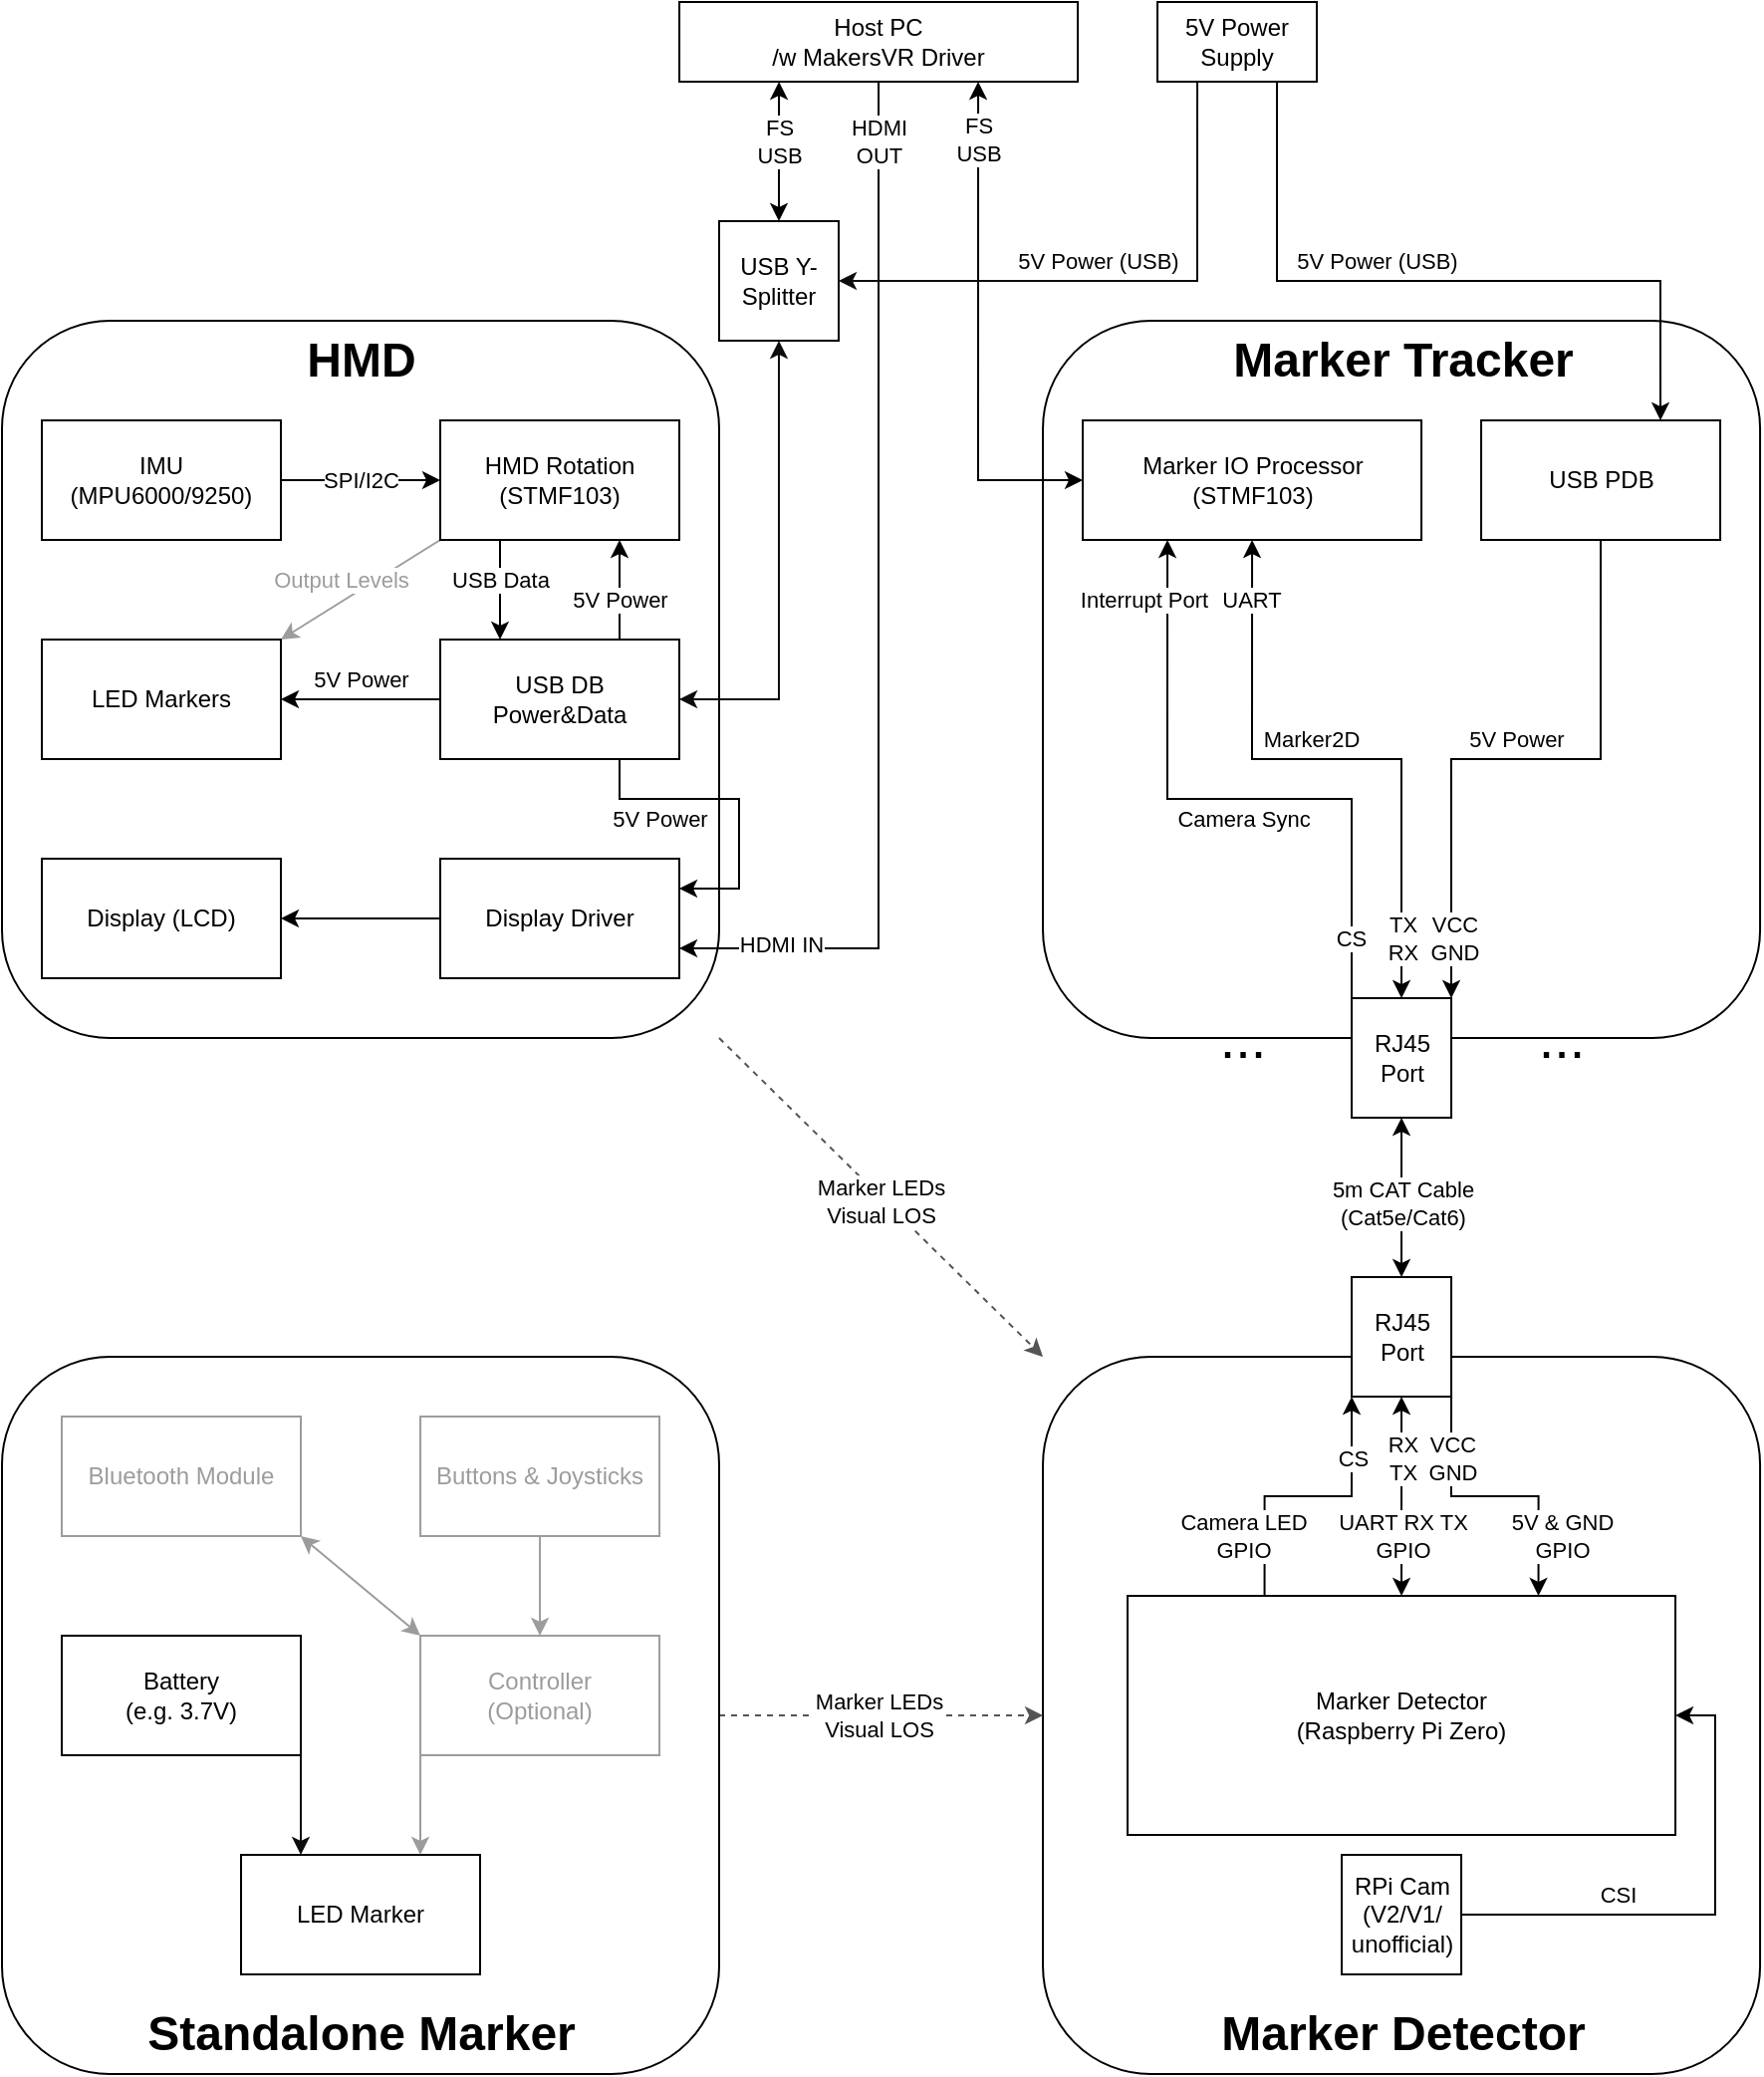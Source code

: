 <mxfile version="13.3.5" type="device"><diagram id="deTZJtu1fnQ0_rEg0slh" name="Page-1"><mxGraphModel dx="1038" dy="515" grid="1" gridSize="10" guides="1" tooltips="1" connect="1" arrows="1" fold="1" page="1" pageScale="1" pageWidth="1169" pageHeight="1654" math="0" shadow="0"><root><mxCell id="0"/><mxCell id="1" parent="0"/><mxCell id="iFFAjqurYjpUVPc1-DvA-6" value="" style="rounded=1;whiteSpace=wrap;html=1;" parent="1" vertex="1"><mxGeometry x="662.53" y="240" width="360" height="360" as="geometry"/></mxCell><mxCell id="iFFAjqurYjpUVPc1-DvA-133" style="rounded=0;orthogonalLoop=1;jettySize=auto;html=1;exitX=1;exitY=1;exitDx=0;exitDy=0;entryX=0;entryY=0;entryDx=0;entryDy=0;dashed=1;startArrow=none;startFill=0;strokeColor=#545454;fontSize=11;fontColor=#000000;" parent="1" source="iFFAjqurYjpUVPc1-DvA-4" target="iFFAjqurYjpUVPc1-DvA-59" edge="1"><mxGeometry relative="1" as="geometry"/></mxCell><mxCell id="iFFAjqurYjpUVPc1-DvA-135" value="Marker LEDs&lt;br&gt;Visual LOS" style="edgeLabel;html=1;align=center;verticalAlign=middle;resizable=0;points=[];fontSize=11;fontColor=#000000;" parent="iFFAjqurYjpUVPc1-DvA-133" vertex="1" connectable="0"><mxGeometry x="-0.045" y="-1" relative="1" as="geometry"><mxPoint x="3.39" y="4.1" as="offset"/></mxGeometry></mxCell><mxCell id="iFFAjqurYjpUVPc1-DvA-4" value="" style="rounded=1;whiteSpace=wrap;html=1;" parent="1" vertex="1"><mxGeometry x="140" y="240" width="360" height="360" as="geometry"/></mxCell><mxCell id="iFFAjqurYjpUVPc1-DvA-10" style="edgeStyle=orthogonalEdgeStyle;rounded=0;orthogonalLoop=1;jettySize=auto;html=1;exitX=0.5;exitY=0;exitDx=0;exitDy=0;entryX=0.25;entryY=1;entryDx=0;entryDy=0;startArrow=classic;startFill=1;" parent="1" source="iFFAjqurYjpUVPc1-DvA-115" target="iFFAjqurYjpUVPc1-DvA-2" edge="1"><mxGeometry relative="1" as="geometry"/></mxCell><mxCell id="iFFAjqurYjpUVPc1-DvA-113" value="FS&lt;br style=&quot;font-size: 11px;&quot;&gt;USB" style="edgeLabel;html=1;align=center;verticalAlign=middle;resizable=0;points=[];fontSize=11;fontColor=#000000;" parent="iFFAjqurYjpUVPc1-DvA-10" vertex="1" connectable="0"><mxGeometry x="0.824" y="4" relative="1" as="geometry"><mxPoint x="3.97" y="24.17" as="offset"/></mxGeometry></mxCell><mxCell id="iFFAjqurYjpUVPc1-DvA-48" style="edgeStyle=orthogonalEdgeStyle;rounded=0;orthogonalLoop=1;jettySize=auto;html=1;exitX=0.25;exitY=1;exitDx=0;exitDy=0;entryX=0.25;entryY=0;entryDx=0;entryDy=0;fontSize=12;" parent="1" source="iFFAjqurYjpUVPc1-DvA-1" target="iFFAjqurYjpUVPc1-DvA-38" edge="1"><mxGeometry relative="1" as="geometry"/></mxCell><mxCell id="iFFAjqurYjpUVPc1-DvA-52" value="USB Data" style="edgeLabel;html=1;align=center;verticalAlign=middle;resizable=0;points=[];fontSize=11;" parent="iFFAjqurYjpUVPc1-DvA-48" vertex="1" connectable="0"><mxGeometry x="0.097" y="2" relative="1" as="geometry"><mxPoint x="-2" y="-7.5" as="offset"/></mxGeometry></mxCell><mxCell id="iFFAjqurYjpUVPc1-DvA-105" style="rounded=0;orthogonalLoop=1;jettySize=auto;html=1;exitX=0;exitY=1;exitDx=0;exitDy=0;entryX=1;entryY=0;entryDx=0;entryDy=0;startArrow=none;startFill=0;fontSize=12;strokeColor=#9C9C9C;fontColor=#636363;" parent="1" source="iFFAjqurYjpUVPc1-DvA-1" target="iFFAjqurYjpUVPc1-DvA-83" edge="1"><mxGeometry relative="1" as="geometry"/></mxCell><mxCell id="iFFAjqurYjpUVPc1-DvA-106" value="Output Levels" style="edgeLabel;html=1;align=center;verticalAlign=middle;resizable=0;points=[];fontSize=11;fontColor=#9C9C9C;" parent="iFFAjqurYjpUVPc1-DvA-105" vertex="1" connectable="0"><mxGeometry x="-0.274" y="-1" relative="1" as="geometry"><mxPoint x="-20.5" y="2.74" as="offset"/></mxGeometry></mxCell><mxCell id="iFFAjqurYjpUVPc1-DvA-1" value="HMD Rotation&lt;br&gt;(STMF103)" style="rounded=0;whiteSpace=wrap;html=1;" parent="1" vertex="1"><mxGeometry x="360" y="290" width="120" height="60" as="geometry"/></mxCell><mxCell id="iFFAjqurYjpUVPc1-DvA-43" style="edgeStyle=orthogonalEdgeStyle;rounded=0;orthogonalLoop=1;jettySize=auto;html=1;exitX=0.5;exitY=1;exitDx=0;exitDy=0;entryX=1;entryY=0.75;entryDx=0;entryDy=0;fontSize=12;" parent="1" source="iFFAjqurYjpUVPc1-DvA-2" target="iFFAjqurYjpUVPc1-DvA-40" edge="1"><mxGeometry relative="1" as="geometry"/></mxCell><mxCell id="iFFAjqurYjpUVPc1-DvA-101" value="HDMI&lt;br style=&quot;font-size: 11px;&quot;&gt;OUT" style="edgeLabel;html=1;align=center;verticalAlign=middle;resizable=0;points=[];fontSize=11;" parent="iFFAjqurYjpUVPc1-DvA-43" vertex="1" connectable="0"><mxGeometry x="-0.908" relative="1" as="geometry"><mxPoint y="5" as="offset"/></mxGeometry></mxCell><mxCell id="iFFAjqurYjpUVPc1-DvA-127" value="HDMI IN" style="edgeLabel;html=1;align=center;verticalAlign=middle;resizable=0;points=[];fontSize=11;fontColor=#000000;" parent="iFFAjqurYjpUVPc1-DvA-43" vertex="1" connectable="0"><mxGeometry x="0.849" y="-2" relative="1" as="geometry"><mxPoint x="10" as="offset"/></mxGeometry></mxCell><mxCell id="iFFAjqurYjpUVPc1-DvA-2" value="Host PC&lt;br&gt;/w MakersVR Driver" style="rounded=0;whiteSpace=wrap;html=1;" parent="1" vertex="1"><mxGeometry x="480.03" y="80" width="200" height="40" as="geometry"/></mxCell><mxCell id="iFFAjqurYjpUVPc1-DvA-12" style="edgeStyle=orthogonalEdgeStyle;rounded=0;orthogonalLoop=1;jettySize=auto;html=1;exitX=0;exitY=0.5;exitDx=0;exitDy=0;entryX=0.75;entryY=1;entryDx=0;entryDy=0;startArrow=classic;startFill=1;" parent="1" source="iFFAjqurYjpUVPc1-DvA-3" target="iFFAjqurYjpUVPc1-DvA-2" edge="1"><mxGeometry relative="1" as="geometry"/></mxCell><mxCell id="iFFAjqurYjpUVPc1-DvA-114" value="FS&lt;br style=&quot;font-size: 11px;&quot;&gt;USB" style="edgeLabel;html=1;align=center;verticalAlign=middle;resizable=0;points=[];fontSize=11;fontColor=#000000;" parent="iFFAjqurYjpUVPc1-DvA-12" vertex="1" connectable="0"><mxGeometry x="0.803" y="-3" relative="1" as="geometry"><mxPoint x="-3" y="3.33" as="offset"/></mxGeometry></mxCell><mxCell id="iFFAjqurYjpUVPc1-DvA-3" value="Marker IO Processor&lt;br&gt;(STMF103)" style="rounded=0;whiteSpace=wrap;html=1;" parent="1" vertex="1"><mxGeometry x="682.53" y="290" width="170" height="60" as="geometry"/></mxCell><mxCell id="iFFAjqurYjpUVPc1-DvA-5" value="HMD" style="text;strokeColor=none;fillColor=none;html=1;fontSize=24;fontStyle=1;verticalAlign=middle;align=center;" parent="1" vertex="1"><mxGeometry x="270" y="240" width="100" height="40" as="geometry"/></mxCell><mxCell id="iFFAjqurYjpUVPc1-DvA-7" value="Marker Tracker" style="text;strokeColor=none;fillColor=none;html=1;fontSize=24;fontStyle=1;verticalAlign=middle;align=center;" parent="1" vertex="1"><mxGeometry x="762.53" y="240" width="160" height="40" as="geometry"/></mxCell><mxCell id="iFFAjqurYjpUVPc1-DvA-16" style="edgeStyle=orthogonalEdgeStyle;rounded=0;orthogonalLoop=1;jettySize=auto;html=1;exitX=0.75;exitY=1;exitDx=0;exitDy=0;entryX=0.75;entryY=0;entryDx=0;entryDy=0;" parent="1" source="iFFAjqurYjpUVPc1-DvA-14" target="iFFAjqurYjpUVPc1-DvA-15" edge="1"><mxGeometry relative="1" as="geometry"><Array as="points"><mxPoint x="780.03" y="220"/><mxPoint x="973.03" y="220"/></Array></mxGeometry></mxCell><mxCell id="iFFAjqurYjpUVPc1-DvA-31" value="5V Power (USB)" style="edgeLabel;html=1;align=center;verticalAlign=middle;resizable=0;points=[];" parent="iFFAjqurYjpUVPc1-DvA-16" vertex="1" connectable="0"><mxGeometry x="-0.315" y="-2" relative="1" as="geometry"><mxPoint x="25.83" y="-12" as="offset"/></mxGeometry></mxCell><mxCell id="iFFAjqurYjpUVPc1-DvA-122" style="edgeStyle=orthogonalEdgeStyle;rounded=0;orthogonalLoop=1;jettySize=auto;html=1;exitX=0.25;exitY=1;exitDx=0;exitDy=0;entryX=1;entryY=0.5;entryDx=0;entryDy=0;startArrow=none;startFill=0;strokeColor=#0D0D0D;fontSize=12;fontColor=#000000;" parent="1" source="iFFAjqurYjpUVPc1-DvA-14" target="iFFAjqurYjpUVPc1-DvA-115" edge="1"><mxGeometry relative="1" as="geometry"/></mxCell><mxCell id="iFFAjqurYjpUVPc1-DvA-124" value="5V Power (USB)" style="edgeLabel;html=1;align=center;verticalAlign=middle;resizable=0;points=[];fontSize=11;fontColor=#000000;" parent="iFFAjqurYjpUVPc1-DvA-122" vertex="1" connectable="0"><mxGeometry x="-0.3" y="-47" relative="1" as="geometry"><mxPoint x="-3" y="-8.33" as="offset"/></mxGeometry></mxCell><mxCell id="iFFAjqurYjpUVPc1-DvA-14" value="5V Power Supply" style="rounded=0;whiteSpace=wrap;html=1;" parent="1" vertex="1"><mxGeometry x="720.03" y="80" width="80" height="40" as="geometry"/></mxCell><mxCell id="iFFAjqurYjpUVPc1-DvA-22" style="edgeStyle=orthogonalEdgeStyle;rounded=0;orthogonalLoop=1;jettySize=auto;html=1;exitX=0.5;exitY=1;exitDx=0;exitDy=0;entryX=1;entryY=0;entryDx=0;entryDy=0;" parent="1" source="iFFAjqurYjpUVPc1-DvA-15" target="iFFAjqurYjpUVPc1-DvA-18" edge="1"><mxGeometry relative="1" as="geometry"><Array as="points"><mxPoint x="942.53" y="460"/><mxPoint x="867.53" y="460"/></Array></mxGeometry></mxCell><mxCell id="iFFAjqurYjpUVPc1-DvA-30" value="5V Power" style="edgeLabel;html=1;align=center;verticalAlign=middle;resizable=0;points=[];" parent="iFFAjqurYjpUVPc1-DvA-22" vertex="1" connectable="0"><mxGeometry x="0.091" relative="1" as="geometry"><mxPoint x="13.26" y="-10" as="offset"/></mxGeometry></mxCell><mxCell id="iFFAjqurYjpUVPc1-DvA-34" value="VCC&lt;br&gt;GND" style="edgeLabel;html=1;align=center;verticalAlign=middle;resizable=0;points=[];" parent="iFFAjqurYjpUVPc1-DvA-22" vertex="1" connectable="0"><mxGeometry x="0.856" y="1" relative="1" as="geometry"><mxPoint y="-8" as="offset"/></mxGeometry></mxCell><mxCell id="iFFAjqurYjpUVPc1-DvA-15" value="USB PDB" style="rounded=0;whiteSpace=wrap;html=1;" parent="1" vertex="1"><mxGeometry x="882.53" y="290" width="120" height="60" as="geometry"/></mxCell><mxCell id="iFFAjqurYjpUVPc1-DvA-23" style="edgeStyle=orthogonalEdgeStyle;rounded=0;orthogonalLoop=1;jettySize=auto;html=1;exitX=0;exitY=0;exitDx=0;exitDy=0;entryX=0.25;entryY=1;entryDx=0;entryDy=0;" parent="1" source="iFFAjqurYjpUVPc1-DvA-18" target="iFFAjqurYjpUVPc1-DvA-3" edge="1"><mxGeometry relative="1" as="geometry"><Array as="points"><mxPoint x="817.53" y="480"/><mxPoint x="724.53" y="480"/></Array></mxGeometry></mxCell><mxCell id="iFFAjqurYjpUVPc1-DvA-27" value="Interrupt Port" style="edgeLabel;html=1;align=center;verticalAlign=middle;resizable=0;points=[];" parent="iFFAjqurYjpUVPc1-DvA-23" vertex="1" connectable="0"><mxGeometry x="0.829" relative="1" as="geometry"><mxPoint x="-12.5" y="2.62" as="offset"/></mxGeometry></mxCell><mxCell id="iFFAjqurYjpUVPc1-DvA-28" value="Camera Sync" style="edgeLabel;html=1;align=center;verticalAlign=middle;resizable=0;points=[];" parent="iFFAjqurYjpUVPc1-DvA-23" vertex="1" connectable="0"><mxGeometry x="0.146" y="1" relative="1" as="geometry"><mxPoint x="30.29" y="8.97" as="offset"/></mxGeometry></mxCell><mxCell id="iFFAjqurYjpUVPc1-DvA-36" value="&lt;br&gt;" style="edgeLabel;html=1;align=center;verticalAlign=middle;resizable=0;points=[];" parent="iFFAjqurYjpUVPc1-DvA-23" vertex="1" connectable="0"><mxGeometry x="-0.842" y="3" relative="1" as="geometry"><mxPoint x="5.48" y="-34.33" as="offset"/></mxGeometry></mxCell><mxCell id="0UJv-Hka9weSfM8EfUOX-1" value="CS" style="edgeLabel;html=1;align=center;verticalAlign=middle;resizable=0;points=[];" vertex="1" connectable="0" parent="iFFAjqurYjpUVPc1-DvA-23"><mxGeometry x="-0.809" y="1" relative="1" as="geometry"><mxPoint y="1" as="offset"/></mxGeometry></mxCell><mxCell id="iFFAjqurYjpUVPc1-DvA-24" style="edgeStyle=orthogonalEdgeStyle;rounded=0;orthogonalLoop=1;jettySize=auto;html=1;exitX=0.5;exitY=0;exitDx=0;exitDy=0;entryX=0.5;entryY=1;entryDx=0;entryDy=0;startArrow=classic;startFill=1;" parent="1" source="iFFAjqurYjpUVPc1-DvA-18" target="iFFAjqurYjpUVPc1-DvA-3" edge="1"><mxGeometry relative="1" as="geometry"><Array as="points"><mxPoint x="842.53" y="460"/><mxPoint x="767.53" y="460"/></Array></mxGeometry></mxCell><mxCell id="iFFAjqurYjpUVPc1-DvA-25" value="UART" style="edgeLabel;html=1;align=center;verticalAlign=middle;resizable=0;points=[];" parent="iFFAjqurYjpUVPc1-DvA-24" vertex="1" connectable="0"><mxGeometry x="0.11" y="-3" relative="1" as="geometry"><mxPoint x="-26.55" y="-77" as="offset"/></mxGeometry></mxCell><mxCell id="iFFAjqurYjpUVPc1-DvA-29" value="Marker2D" style="edgeLabel;html=1;align=center;verticalAlign=middle;resizable=0;points=[];" parent="iFFAjqurYjpUVPc1-DvA-24" vertex="1" connectable="0"><mxGeometry x="0.169" y="-1" relative="1" as="geometry"><mxPoint x="12.41" y="-9" as="offset"/></mxGeometry></mxCell><mxCell id="iFFAjqurYjpUVPc1-DvA-35" value="TX&lt;br&gt;RX" style="edgeLabel;html=1;align=center;verticalAlign=middle;resizable=0;points=[];" parent="iFFAjqurYjpUVPc1-DvA-24" vertex="1" connectable="0"><mxGeometry x="-0.813" y="2" relative="1" as="geometry"><mxPoint x="2" y="-1.67" as="offset"/></mxGeometry></mxCell><mxCell id="iFFAjqurYjpUVPc1-DvA-79" style="edgeStyle=orthogonalEdgeStyle;rounded=0;orthogonalLoop=1;jettySize=auto;html=1;exitX=0.5;exitY=1;exitDx=0;exitDy=0;entryX=0.5;entryY=0;entryDx=0;entryDy=0;fontSize=12;startArrow=classic;startFill=1;" parent="1" source="iFFAjqurYjpUVPc1-DvA-18" target="iFFAjqurYjpUVPc1-DvA-60" edge="1"><mxGeometry relative="1" as="geometry"/></mxCell><mxCell id="iFFAjqurYjpUVPc1-DvA-80" value="5m CAT Cable&lt;br style=&quot;font-size: 11px;&quot;&gt;(Cat5e/Cat6)" style="edgeLabel;html=1;align=center;verticalAlign=middle;resizable=0;points=[];fontSize=11;" parent="iFFAjqurYjpUVPc1-DvA-79" vertex="1" connectable="0"><mxGeometry x="-0.131" y="-1" relative="1" as="geometry"><mxPoint x="1" y="8" as="offset"/></mxGeometry></mxCell><mxCell id="iFFAjqurYjpUVPc1-DvA-18" value="RJ45&lt;br&gt;Port" style="rounded=0;whiteSpace=wrap;html=1;" parent="1" vertex="1"><mxGeometry x="817.53" y="580" width="50" height="60" as="geometry"/></mxCell><mxCell id="iFFAjqurYjpUVPc1-DvA-32" value="..." style="text;html=1;strokeColor=none;fillColor=none;align=center;verticalAlign=middle;whiteSpace=wrap;rounded=0;fontSize=28;" parent="1" vertex="1"><mxGeometry x="742.53" y="590" width="40" height="20" as="geometry"/></mxCell><mxCell id="iFFAjqurYjpUVPc1-DvA-37" value="..." style="text;html=1;strokeColor=none;fillColor=none;align=center;verticalAlign=middle;whiteSpace=wrap;rounded=0;fontSize=28;" parent="1" vertex="1"><mxGeometry x="902.53" y="590" width="40" height="20" as="geometry"/></mxCell><mxCell id="iFFAjqurYjpUVPc1-DvA-41" style="edgeStyle=orthogonalEdgeStyle;rounded=0;orthogonalLoop=1;jettySize=auto;html=1;exitX=0.75;exitY=1;exitDx=0;exitDy=0;entryX=1;entryY=0.25;entryDx=0;entryDy=0;fontSize=12;" parent="1" source="iFFAjqurYjpUVPc1-DvA-38" target="iFFAjqurYjpUVPc1-DvA-40" edge="1"><mxGeometry relative="1" as="geometry"><Array as="points"><mxPoint x="450" y="480"/><mxPoint x="510" y="480"/><mxPoint x="510" y="525"/></Array></mxGeometry></mxCell><mxCell id="iFFAjqurYjpUVPc1-DvA-42" value="5V Power" style="edgeLabel;html=1;align=center;verticalAlign=middle;resizable=0;points=[];fontSize=11;" parent="iFFAjqurYjpUVPc1-DvA-41" vertex="1" connectable="0"><mxGeometry x="-0.636" y="11" relative="1" as="geometry"><mxPoint x="11.67" y="21" as="offset"/></mxGeometry></mxCell><mxCell id="iFFAjqurYjpUVPc1-DvA-49" style="edgeStyle=orthogonalEdgeStyle;rounded=0;orthogonalLoop=1;jettySize=auto;html=1;exitX=0.75;exitY=0;exitDx=0;exitDy=0;entryX=0.75;entryY=1;entryDx=0;entryDy=0;fontSize=12;" parent="1" source="iFFAjqurYjpUVPc1-DvA-38" target="iFFAjqurYjpUVPc1-DvA-1" edge="1"><mxGeometry relative="1" as="geometry"/></mxCell><mxCell id="iFFAjqurYjpUVPc1-DvA-50" value="5V Power" style="edgeLabel;html=1;align=center;verticalAlign=middle;resizable=0;points=[];fontSize=11;" parent="iFFAjqurYjpUVPc1-DvA-49" vertex="1" connectable="0"><mxGeometry x="0.248" y="4" relative="1" as="geometry"><mxPoint x="4" y="10.83" as="offset"/></mxGeometry></mxCell><mxCell id="iFFAjqurYjpUVPc1-DvA-95" style="edgeStyle=orthogonalEdgeStyle;rounded=0;orthogonalLoop=1;jettySize=auto;html=1;exitX=0;exitY=0.5;exitDx=0;exitDy=0;entryX=1;entryY=0.5;entryDx=0;entryDy=0;startArrow=none;startFill=0;fontSize=12;" parent="1" source="iFFAjqurYjpUVPc1-DvA-38" target="iFFAjqurYjpUVPc1-DvA-83" edge="1"><mxGeometry relative="1" as="geometry"/></mxCell><mxCell id="iFFAjqurYjpUVPc1-DvA-96" value="5V Power" style="edgeLabel;html=1;align=center;verticalAlign=middle;resizable=0;points=[];fontSize=11;" parent="iFFAjqurYjpUVPc1-DvA-95" vertex="1" connectable="0"><mxGeometry x="0.289" relative="1" as="geometry"><mxPoint x="11.6" y="-10" as="offset"/></mxGeometry></mxCell><mxCell id="iFFAjqurYjpUVPc1-DvA-125" style="edgeStyle=orthogonalEdgeStyle;rounded=0;orthogonalLoop=1;jettySize=auto;html=1;exitX=1;exitY=0.5;exitDx=0;exitDy=0;startArrow=classic;startFill=1;strokeColor=#0D0D0D;fontSize=12;fontColor=#000000;" parent="1" source="iFFAjqurYjpUVPc1-DvA-38" target="iFFAjqurYjpUVPc1-DvA-115" edge="1"><mxGeometry relative="1" as="geometry"/></mxCell><mxCell id="iFFAjqurYjpUVPc1-DvA-38" value="USB DB&lt;br&gt;Power&amp;amp;Data" style="rounded=0;whiteSpace=wrap;html=1;" parent="1" vertex="1"><mxGeometry x="360" y="400" width="120" height="60" as="geometry"/></mxCell><mxCell id="iFFAjqurYjpUVPc1-DvA-54" style="edgeStyle=orthogonalEdgeStyle;rounded=0;orthogonalLoop=1;jettySize=auto;html=1;exitX=0;exitY=0.5;exitDx=0;exitDy=0;entryX=1;entryY=0.5;entryDx=0;entryDy=0;fontSize=12;" parent="1" source="iFFAjqurYjpUVPc1-DvA-40" target="iFFAjqurYjpUVPc1-DvA-53" edge="1"><mxGeometry relative="1" as="geometry"/></mxCell><mxCell id="iFFAjqurYjpUVPc1-DvA-40" value="Display Driver" style="rounded=0;whiteSpace=wrap;html=1;fontSize=12;" parent="1" vertex="1"><mxGeometry x="360" y="510" width="120" height="60" as="geometry"/></mxCell><mxCell id="iFFAjqurYjpUVPc1-DvA-53" value="Display (LCD)" style="rounded=0;whiteSpace=wrap;html=1;fontSize=12;" parent="1" vertex="1"><mxGeometry x="160" y="510" width="120" height="60" as="geometry"/></mxCell><mxCell id="iFFAjqurYjpUVPc1-DvA-56" style="edgeStyle=orthogonalEdgeStyle;rounded=0;orthogonalLoop=1;jettySize=auto;html=1;exitX=1;exitY=0.5;exitDx=0;exitDy=0;entryX=0;entryY=0.5;entryDx=0;entryDy=0;fontSize=12;" parent="1" source="iFFAjqurYjpUVPc1-DvA-55" target="iFFAjqurYjpUVPc1-DvA-1" edge="1"><mxGeometry relative="1" as="geometry"/></mxCell><mxCell id="iFFAjqurYjpUVPc1-DvA-128" value="SPI/I2C" style="edgeLabel;html=1;align=center;verticalAlign=middle;resizable=0;points=[];fontSize=11;fontColor=#000000;" parent="iFFAjqurYjpUVPc1-DvA-56" vertex="1" connectable="0"><mxGeometry x="-0.249" y="-1" relative="1" as="geometry"><mxPoint x="10" y="-1" as="offset"/></mxGeometry></mxCell><mxCell id="iFFAjqurYjpUVPc1-DvA-55" value="IMU&lt;br&gt;(MPU6000/9250)" style="rounded=0;whiteSpace=wrap;html=1;fontSize=12;" parent="1" vertex="1"><mxGeometry x="160" y="290" width="120" height="60" as="geometry"/></mxCell><mxCell id="iFFAjqurYjpUVPc1-DvA-59" value="" style="rounded=1;whiteSpace=wrap;html=1;fontSize=12;" parent="1" vertex="1"><mxGeometry x="662.53" y="760" width="360" height="360" as="geometry"/></mxCell><mxCell id="iFFAjqurYjpUVPc1-DvA-63" style="edgeStyle=orthogonalEdgeStyle;rounded=0;orthogonalLoop=1;jettySize=auto;html=1;exitX=0;exitY=1;exitDx=0;exitDy=0;entryX=0.25;entryY=0;entryDx=0;entryDy=0;fontSize=12;startArrow=classic;startFill=1;endArrow=none;endFill=0;" parent="1" source="iFFAjqurYjpUVPc1-DvA-60" target="iFFAjqurYjpUVPc1-DvA-62" edge="1"><mxGeometry relative="1" as="geometry"/></mxCell><mxCell id="iFFAjqurYjpUVPc1-DvA-69" value="CS&lt;br&gt;" style="edgeLabel;html=1;align=center;verticalAlign=middle;resizable=0;points=[];fontSize=11;" parent="iFFAjqurYjpUVPc1-DvA-63" vertex="1" connectable="0"><mxGeometry x="-0.78" y="-3" relative="1" as="geometry"><mxPoint x="3" y="14.34" as="offset"/></mxGeometry></mxCell><mxCell id="iFFAjqurYjpUVPc1-DvA-72" value="Camera LED&lt;br style=&quot;font-size: 11px;&quot;&gt;GPIO" style="edgeLabel;html=1;align=center;verticalAlign=middle;resizable=0;points=[];fontSize=11;" parent="iFFAjqurYjpUVPc1-DvA-63" vertex="1" connectable="0"><mxGeometry x="0.508" y="-2" relative="1" as="geometry"><mxPoint x="-9.31" y="5.34" as="offset"/></mxGeometry></mxCell><mxCell id="iFFAjqurYjpUVPc1-DvA-64" style="edgeStyle=orthogonalEdgeStyle;rounded=0;orthogonalLoop=1;jettySize=auto;html=1;exitX=0.5;exitY=1;exitDx=0;exitDy=0;fontSize=12;startArrow=classic;startFill=1;" parent="1" source="iFFAjqurYjpUVPc1-DvA-60" target="iFFAjqurYjpUVPc1-DvA-62" edge="1"><mxGeometry relative="1" as="geometry"/></mxCell><mxCell id="iFFAjqurYjpUVPc1-DvA-68" value="RX&lt;br style=&quot;font-size: 11px;&quot;&gt;TX" style="edgeLabel;html=1;align=center;verticalAlign=middle;resizable=0;points=[];fontSize=11;" parent="iFFAjqurYjpUVPc1-DvA-64" vertex="1" connectable="0"><mxGeometry x="-0.724" y="-3" relative="1" as="geometry"><mxPoint x="3" y="16.33" as="offset"/></mxGeometry></mxCell><mxCell id="iFFAjqurYjpUVPc1-DvA-76" value="UART RX TX&lt;br style=&quot;font-size: 11px;&quot;&gt;GPIO" style="edgeLabel;html=1;align=center;verticalAlign=middle;resizable=0;points=[];fontSize=11;" parent="iFFAjqurYjpUVPc1-DvA-64" vertex="1" connectable="0"><mxGeometry x="0.3" relative="1" as="geometry"><mxPoint y="5" as="offset"/></mxGeometry></mxCell><mxCell id="iFFAjqurYjpUVPc1-DvA-65" style="edgeStyle=orthogonalEdgeStyle;rounded=0;orthogonalLoop=1;jettySize=auto;html=1;exitX=1;exitY=1;exitDx=0;exitDy=0;entryX=0.75;entryY=0;entryDx=0;entryDy=0;fontSize=12;" parent="1" source="iFFAjqurYjpUVPc1-DvA-60" target="iFFAjqurYjpUVPc1-DvA-62" edge="1"><mxGeometry relative="1" as="geometry"/></mxCell><mxCell id="iFFAjqurYjpUVPc1-DvA-67" value="VCC&lt;br style=&quot;font-size: 11px;&quot;&gt;GND" style="edgeLabel;html=1;align=center;verticalAlign=middle;resizable=0;points=[];fontSize=11;" parent="iFFAjqurYjpUVPc1-DvA-65" vertex="1" connectable="0"><mxGeometry x="-0.822" y="-5" relative="1" as="geometry"><mxPoint x="5" y="17.34" as="offset"/></mxGeometry></mxCell><mxCell id="iFFAjqurYjpUVPc1-DvA-70" value="5V &amp;amp; GND&lt;br style=&quot;font-size: 11px;&quot;&gt;GPIO" style="edgeLabel;html=1;align=center;verticalAlign=middle;resizable=0;points=[];fontSize=11;" parent="iFFAjqurYjpUVPc1-DvA-65" vertex="1" connectable="0"><mxGeometry x="0.483" y="-2" relative="1" as="geometry"><mxPoint x="13.19" y="6.8" as="offset"/></mxGeometry></mxCell><mxCell id="iFFAjqurYjpUVPc1-DvA-60" value="RJ45&lt;br&gt;Port" style="rounded=0;whiteSpace=wrap;html=1;" parent="1" vertex="1"><mxGeometry x="817.53" y="720" width="50" height="60" as="geometry"/></mxCell><mxCell id="iFFAjqurYjpUVPc1-DvA-61" value="Marker Detector" style="text;strokeColor=none;fillColor=none;html=1;fontSize=24;fontStyle=1;verticalAlign=middle;align=center;" parent="1" vertex="1"><mxGeometry x="722.53" y="1080" width="240" height="40" as="geometry"/></mxCell><mxCell id="iFFAjqurYjpUVPc1-DvA-77" style="edgeStyle=orthogonalEdgeStyle;rounded=0;orthogonalLoop=1;jettySize=auto;html=1;exitX=1;exitY=0.5;exitDx=0;exitDy=0;entryX=1;entryY=0.5;entryDx=0;entryDy=0;fontSize=12;startArrow=classic;startFill=1;endArrow=none;endFill=0;" parent="1" source="iFFAjqurYjpUVPc1-DvA-62" target="iFFAjqurYjpUVPc1-DvA-74" edge="1"><mxGeometry relative="1" as="geometry"/></mxCell><mxCell id="iFFAjqurYjpUVPc1-DvA-78" value="CSI" style="edgeLabel;html=1;align=center;verticalAlign=middle;resizable=0;points=[];fontSize=11;" parent="iFFAjqurYjpUVPc1-DvA-77" vertex="1" connectable="0"><mxGeometry x="0.366" y="1" relative="1" as="geometry"><mxPoint y="-11" as="offset"/></mxGeometry></mxCell><mxCell id="iFFAjqurYjpUVPc1-DvA-62" value="Marker Detector&lt;br&gt;(Raspberry Pi Zero)" style="rounded=0;whiteSpace=wrap;html=1;fontSize=12;" parent="1" vertex="1"><mxGeometry x="705.03" y="880" width="275" height="120" as="geometry"/></mxCell><mxCell id="iFFAjqurYjpUVPc1-DvA-74" value="RPi Cam&lt;br&gt;(V2/V1/&lt;br&gt;unofficial)" style="rounded=0;whiteSpace=wrap;html=1;fontSize=12;" parent="1" vertex="1"><mxGeometry x="812.53" y="1010" width="60" height="60" as="geometry"/></mxCell><mxCell id="iFFAjqurYjpUVPc1-DvA-83" value="LED Markers" style="rounded=0;whiteSpace=wrap;html=1;fontSize=12;" parent="1" vertex="1"><mxGeometry x="160" y="400" width="120" height="60" as="geometry"/></mxCell><mxCell id="iFFAjqurYjpUVPc1-DvA-132" style="edgeStyle=orthogonalEdgeStyle;rounded=0;orthogonalLoop=1;jettySize=auto;html=1;exitX=1;exitY=0.5;exitDx=0;exitDy=0;entryX=0;entryY=0.5;entryDx=0;entryDy=0;startArrow=none;startFill=0;strokeColor=#545454;fontSize=11;fontColor=#000000;dashed=1;" parent="1" source="iFFAjqurYjpUVPc1-DvA-88" target="iFFAjqurYjpUVPc1-DvA-59" edge="1"><mxGeometry relative="1" as="geometry"/></mxCell><mxCell id="iFFAjqurYjpUVPc1-DvA-136" value="Marker LEDs&lt;br&gt;Visual LOS" style="edgeLabel;html=1;align=center;verticalAlign=middle;resizable=0;points=[];fontSize=11;fontColor=#000000;" parent="iFFAjqurYjpUVPc1-DvA-132" vertex="1" connectable="0"><mxGeometry x="-0.134" y="2" relative="1" as="geometry"><mxPoint x="9.69" y="2" as="offset"/></mxGeometry></mxCell><mxCell id="iFFAjqurYjpUVPc1-DvA-88" value="" style="rounded=1;whiteSpace=wrap;html=1;fontSize=12;" parent="1" vertex="1"><mxGeometry x="140" y="760" width="360" height="360" as="geometry"/></mxCell><mxCell id="iFFAjqurYjpUVPc1-DvA-89" value="Standalone Marker" style="text;strokeColor=none;fillColor=none;html=1;fontSize=24;fontStyle=1;verticalAlign=middle;align=center;" parent="1" vertex="1"><mxGeometry x="200" y="1080" width="240" height="40" as="geometry"/></mxCell><mxCell id="iFFAjqurYjpUVPc1-DvA-90" value="LED Marker" style="rounded=0;whiteSpace=wrap;html=1;fontSize=12;" parent="1" vertex="1"><mxGeometry x="260" y="1010" width="120" height="60" as="geometry"/></mxCell><mxCell id="iFFAjqurYjpUVPc1-DvA-108" style="edgeStyle=none;rounded=0;orthogonalLoop=1;jettySize=auto;html=1;exitX=0;exitY=1;exitDx=0;exitDy=0;entryX=0.75;entryY=0;entryDx=0;entryDy=0;startArrow=none;startFill=0;strokeColor=#9C9C9C;fontSize=12;fontColor=#636363;" parent="1" source="iFFAjqurYjpUVPc1-DvA-137" target="iFFAjqurYjpUVPc1-DvA-90" edge="1"><mxGeometry relative="1" as="geometry"><mxPoint x="350.0" y="960" as="sourcePoint"/></mxGeometry></mxCell><mxCell id="iFFAjqurYjpUVPc1-DvA-111" style="edgeStyle=none;rounded=0;orthogonalLoop=1;jettySize=auto;html=1;exitX=1;exitY=1;exitDx=0;exitDy=0;entryX=0.25;entryY=0;entryDx=0;entryDy=0;startArrow=none;startFill=0;strokeColor=#0D0D0D;fontSize=12;fontColor=#9C9C9C;" parent="1" source="iFFAjqurYjpUVPc1-DvA-109" target="iFFAjqurYjpUVPc1-DvA-90" edge="1"><mxGeometry relative="1" as="geometry"/></mxCell><mxCell id="iFFAjqurYjpUVPc1-DvA-109" value="Battery&lt;br&gt;(e.g. 3.7V)" style="rounded=0;whiteSpace=wrap;html=1;fontSize=12;" parent="1" vertex="1"><mxGeometry x="170" y="900" width="120" height="60" as="geometry"/></mxCell><mxCell id="iFFAjqurYjpUVPc1-DvA-115" value="USB Y-Splitter" style="rounded=0;whiteSpace=wrap;html=1;strokeColor=#000000;fontSize=12;fontColor=#000000;" parent="1" vertex="1"><mxGeometry x="500" y="190" width="60" height="60" as="geometry"/></mxCell><mxCell id="iFFAjqurYjpUVPc1-DvA-137" value="&lt;font color=&quot;#9c9c9c&quot;&gt;Controller&lt;br&gt;(Optional)&lt;br&gt;&lt;/font&gt;" style="rounded=0;whiteSpace=wrap;html=1;fontSize=12;fontColor=#636363;strokeColor=#9C9C9C;" parent="1" vertex="1"><mxGeometry x="350.03" y="900" width="120" height="60" as="geometry"/></mxCell><mxCell id="iFFAjqurYjpUVPc1-DvA-139" style="edgeStyle=none;rounded=0;orthogonalLoop=1;jettySize=auto;html=1;exitX=0.5;exitY=1;exitDx=0;exitDy=0;entryX=0.5;entryY=0;entryDx=0;entryDy=0;startArrow=none;startFill=0;strokeColor=#9C9C9C;fontSize=11;fontColor=#000000;" parent="1" source="iFFAjqurYjpUVPc1-DvA-138" target="iFFAjqurYjpUVPc1-DvA-137" edge="1"><mxGeometry relative="1" as="geometry"/></mxCell><mxCell id="iFFAjqurYjpUVPc1-DvA-138" value="&lt;font color=&quot;#9c9c9c&quot;&gt;Buttons &amp;amp; Joysticks&lt;br&gt;&lt;/font&gt;" style="rounded=0;whiteSpace=wrap;html=1;fontSize=12;fontColor=#636363;strokeColor=#9C9C9C;" parent="1" vertex="1"><mxGeometry x="350.03" y="790" width="120" height="60" as="geometry"/></mxCell><mxCell id="iFFAjqurYjpUVPc1-DvA-141" style="edgeStyle=none;rounded=0;orthogonalLoop=1;jettySize=auto;html=1;exitX=1;exitY=1;exitDx=0;exitDy=0;entryX=0;entryY=0;entryDx=0;entryDy=0;startArrow=classic;startFill=1;strokeColor=#9C9C9C;fontSize=11;fontColor=#000000;" parent="1" source="iFFAjqurYjpUVPc1-DvA-140" target="iFFAjqurYjpUVPc1-DvA-137" edge="1"><mxGeometry relative="1" as="geometry"/></mxCell><mxCell id="iFFAjqurYjpUVPc1-DvA-140" value="&lt;font color=&quot;#9c9c9c&quot;&gt;Bluetooth Module&lt;br&gt;&lt;/font&gt;" style="rounded=0;whiteSpace=wrap;html=1;fontSize=12;fontColor=#636363;strokeColor=#9C9C9C;" parent="1" vertex="1"><mxGeometry x="170" y="790" width="120" height="60" as="geometry"/></mxCell></root></mxGraphModel></diagram></mxfile>